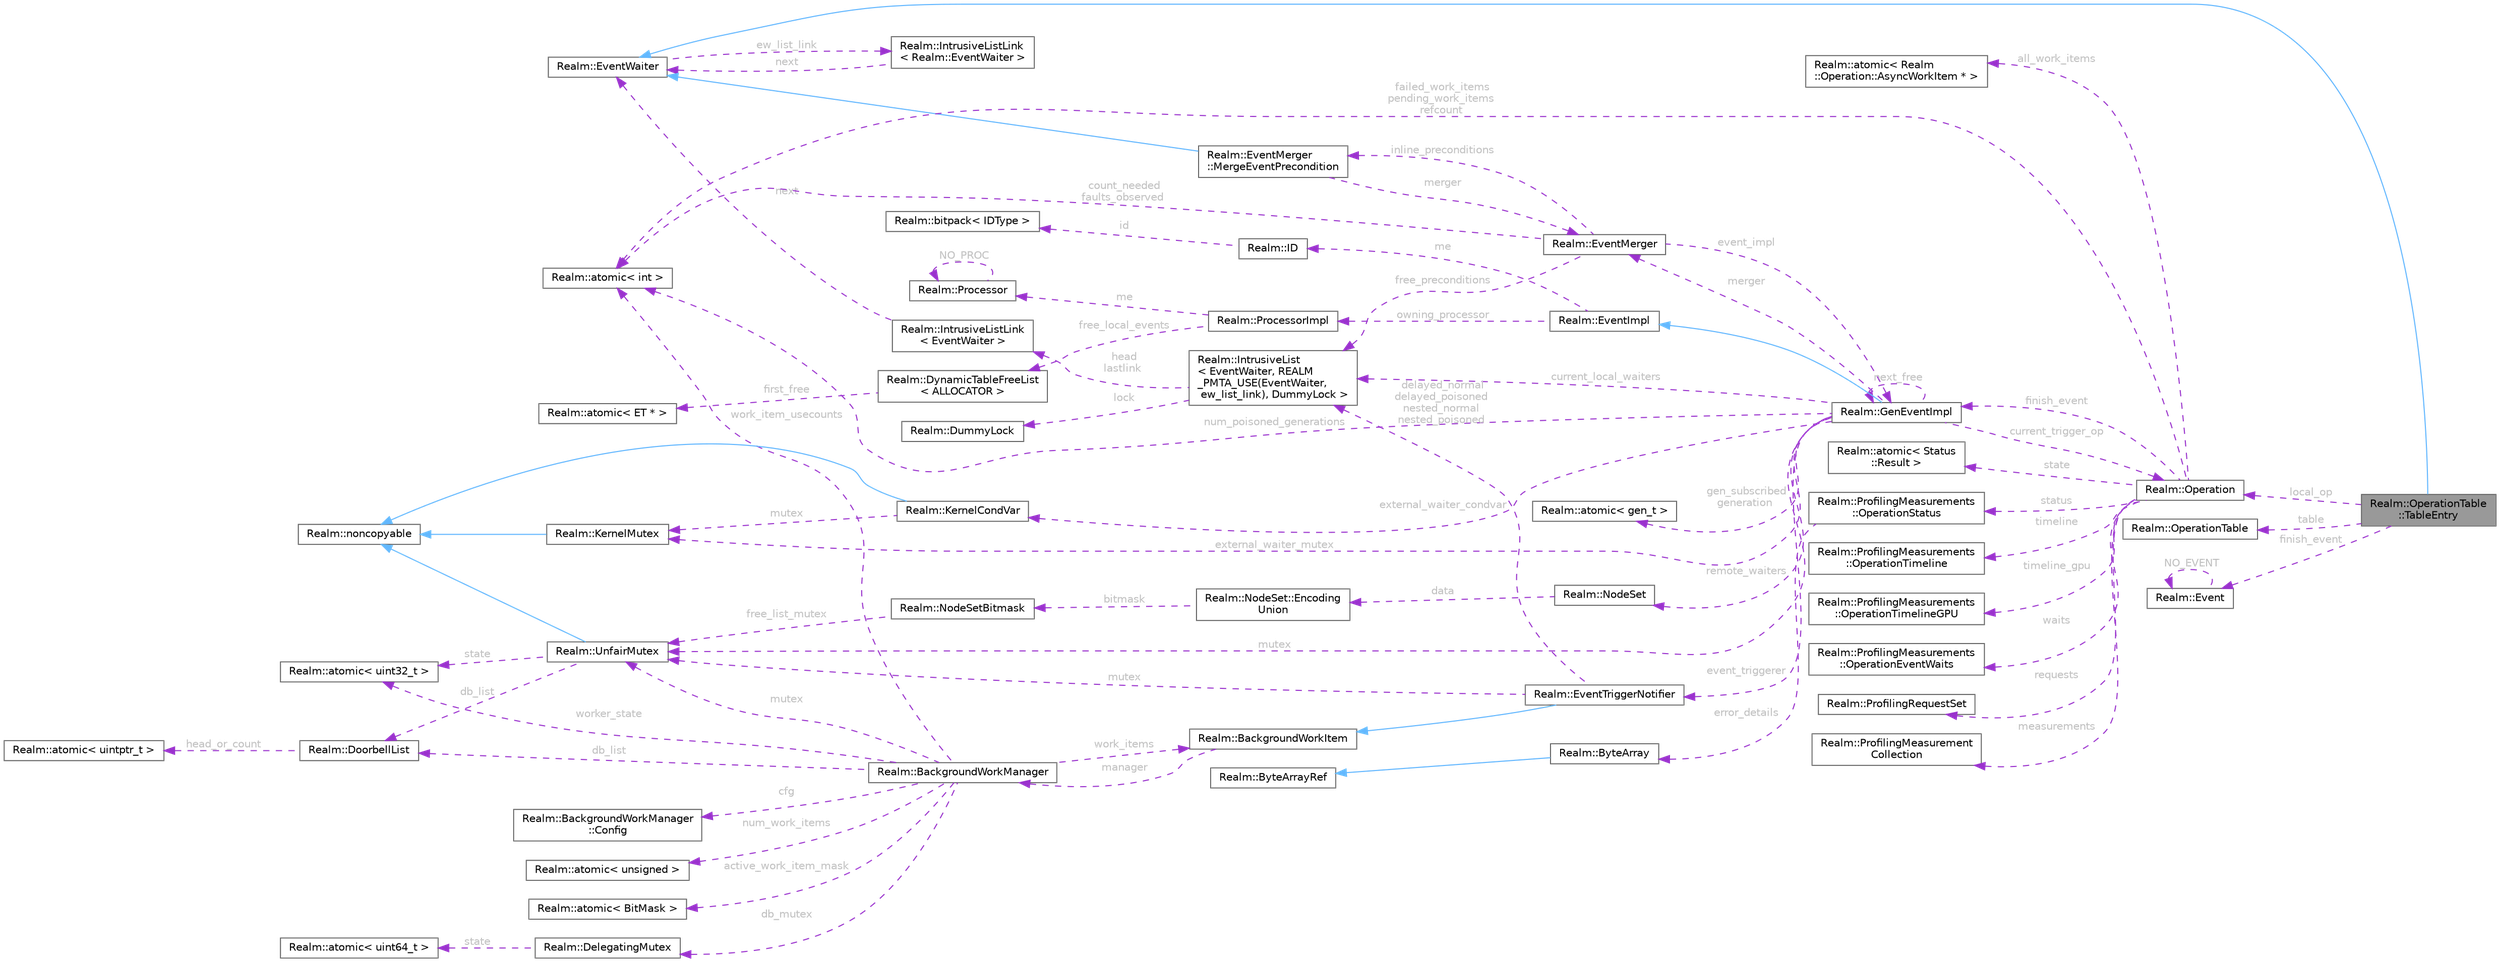 digraph "Realm::OperationTable::TableEntry"
{
 // LATEX_PDF_SIZE
  bgcolor="transparent";
  edge [fontname=Helvetica,fontsize=10,labelfontname=Helvetica,labelfontsize=10];
  node [fontname=Helvetica,fontsize=10,shape=box,height=0.2,width=0.4];
  rankdir="LR";
  Node1 [id="Node000001",label="Realm::OperationTable\l::TableEntry",height=0.2,width=0.4,color="gray40", fillcolor="grey60", style="filled", fontcolor="black",tooltip=" "];
  Node2 -> Node1 [id="edge1_Node000001_Node000002",dir="back",color="steelblue1",style="solid",tooltip=" "];
  Node2 [id="Node000002",label="Realm::EventWaiter",height=0.2,width=0.4,color="gray40", fillcolor="white", style="filled",URL="$classRealm_1_1EventWaiter.html",tooltip=" "];
  Node3 -> Node2 [id="edge2_Node000002_Node000003",dir="back",color="darkorchid3",style="dashed",tooltip=" ",label=" ew_list_link",fontcolor="grey" ];
  Node3 [id="Node000003",label="Realm::IntrusiveListLink\l\< Realm::EventWaiter \>",height=0.2,width=0.4,color="gray40", fillcolor="white", style="filled",URL="$structRealm_1_1IntrusiveListLink.html",tooltip=" "];
  Node2 -> Node3 [id="edge3_Node000003_Node000002",dir="back",color="darkorchid3",style="dashed",tooltip=" ",label=" next",fontcolor="grey" ];
  Node4 -> Node1 [id="edge4_Node000001_Node000004",dir="back",color="darkorchid3",style="dashed",tooltip=" ",label=" table",fontcolor="grey" ];
  Node4 [id="Node000004",label="Realm::OperationTable",height=0.2,width=0.4,color="gray40", fillcolor="white", style="filled",URL="$classRealm_1_1OperationTable.html",tooltip=" "];
  Node5 -> Node1 [id="edge5_Node000001_Node000005",dir="back",color="darkorchid3",style="dashed",tooltip=" ",label=" finish_event",fontcolor="grey" ];
  Node5 [id="Node000005",label="Realm::Event",height=0.2,width=0.4,color="gray40", fillcolor="white", style="filled",URL="$classRealm_1_1Event.html",tooltip=" "];
  Node5 -> Node5 [id="edge6_Node000005_Node000005",dir="back",color="darkorchid3",style="dashed",tooltip=" ",label=" NO_EVENT",fontcolor="grey" ];
  Node6 -> Node1 [id="edge7_Node000001_Node000006",dir="back",color="darkorchid3",style="dashed",tooltip=" ",label=" local_op",fontcolor="grey" ];
  Node6 [id="Node000006",label="Realm::Operation",height=0.2,width=0.4,color="gray40", fillcolor="white", style="filled",URL="$classRealm_1_1Operation.html",tooltip=" "];
  Node7 -> Node6 [id="edge8_Node000006_Node000007",dir="back",color="darkorchid3",style="dashed",tooltip=" ",label=" finish_event",fontcolor="grey" ];
  Node7 [id="Node000007",label="Realm::GenEventImpl",height=0.2,width=0.4,color="gray40", fillcolor="white", style="filled",URL="$classRealm_1_1GenEventImpl.html",tooltip=" "];
  Node8 -> Node7 [id="edge9_Node000007_Node000008",dir="back",color="steelblue1",style="solid",tooltip=" "];
  Node8 [id="Node000008",label="Realm::EventImpl",height=0.2,width=0.4,color="gray40", fillcolor="white", style="filled",URL="$classRealm_1_1EventImpl.html",tooltip=" "];
  Node9 -> Node8 [id="edge10_Node000008_Node000009",dir="back",color="darkorchid3",style="dashed",tooltip=" ",label=" me",fontcolor="grey" ];
  Node9 [id="Node000009",label="Realm::ID",height=0.2,width=0.4,color="gray40", fillcolor="white", style="filled",URL="$classRealm_1_1ID.html",tooltip=" "];
  Node10 -> Node9 [id="edge11_Node000009_Node000010",dir="back",color="darkorchid3",style="dashed",tooltip=" ",label=" id",fontcolor="grey" ];
  Node10 [id="Node000010",label="Realm::bitpack\< IDType \>",height=0.2,width=0.4,color="gray40", fillcolor="white", style="filled",URL="$classRealm_1_1bitpack.html",tooltip=" "];
  Node11 -> Node8 [id="edge12_Node000008_Node000011",dir="back",color="darkorchid3",style="dashed",tooltip=" ",label=" owning_processor",fontcolor="grey" ];
  Node11 [id="Node000011",label="Realm::ProcessorImpl",height=0.2,width=0.4,color="gray40", fillcolor="white", style="filled",URL="$classRealm_1_1ProcessorImpl.html",tooltip=" "];
  Node12 -> Node11 [id="edge13_Node000011_Node000012",dir="back",color="darkorchid3",style="dashed",tooltip=" ",label=" free_local_events",fontcolor="grey" ];
  Node12 [id="Node000012",label="Realm::DynamicTableFreeList\l\< ALLOCATOR \>",height=0.2,width=0.4,color="gray40", fillcolor="white", style="filled",URL="$classRealm_1_1DynamicTableFreeList.html",tooltip=" "];
  Node13 -> Node12 [id="edge14_Node000012_Node000013",dir="back",color="darkorchid3",style="dashed",tooltip=" ",label=" first_free",fontcolor="grey" ];
  Node13 [id="Node000013",label="Realm::atomic\< ET * \>",height=0.2,width=0.4,color="gray40", fillcolor="white", style="filled",URL="$classRealm_1_1atomic.html",tooltip=" "];
  Node14 -> Node11 [id="edge15_Node000011_Node000014",dir="back",color="darkorchid3",style="dashed",tooltip=" ",label=" me",fontcolor="grey" ];
  Node14 [id="Node000014",label="Realm::Processor",height=0.2,width=0.4,color="gray40", fillcolor="white", style="filled",URL="$classRealm_1_1Processor.html",tooltip=" "];
  Node14 -> Node14 [id="edge16_Node000014_Node000014",dir="back",color="darkorchid3",style="dashed",tooltip=" ",label=" NO_PROC",fontcolor="grey" ];
  Node15 -> Node7 [id="edge17_Node000007_Node000015",dir="back",color="darkorchid3",style="dashed",tooltip=" ",label=" gen_subscribed\ngeneration",fontcolor="grey" ];
  Node15 [id="Node000015",label="Realm::atomic\< gen_t \>",height=0.2,width=0.4,color="gray40", fillcolor="white", style="filled",URL="$classRealm_1_1atomic.html",tooltip=" "];
  Node16 -> Node7 [id="edge18_Node000007_Node000016",dir="back",color="darkorchid3",style="dashed",tooltip=" ",label=" num_poisoned_generations",fontcolor="grey" ];
  Node16 [id="Node000016",label="Realm::atomic\< int \>",height=0.2,width=0.4,color="gray40", fillcolor="white", style="filled",URL="$classRealm_1_1atomic.html",tooltip=" "];
  Node7 -> Node7 [id="edge19_Node000007_Node000007",dir="back",color="darkorchid3",style="dashed",tooltip=" ",label=" next_free",fontcolor="grey" ];
  Node17 -> Node7 [id="edge20_Node000007_Node000017",dir="back",color="darkorchid3",style="dashed",tooltip=" ",label=" merger",fontcolor="grey" ];
  Node17 [id="Node000017",label="Realm::EventMerger",height=0.2,width=0.4,color="gray40", fillcolor="white", style="filled",URL="$classRealm_1_1EventMerger.html",tooltip=" "];
  Node7 -> Node17 [id="edge21_Node000017_Node000007",dir="back",color="darkorchid3",style="dashed",tooltip=" ",label=" event_impl",fontcolor="grey" ];
  Node16 -> Node17 [id="edge22_Node000017_Node000016",dir="back",color="darkorchid3",style="dashed",tooltip=" ",label=" count_needed\nfaults_observed",fontcolor="grey" ];
  Node18 -> Node17 [id="edge23_Node000017_Node000018",dir="back",color="darkorchid3",style="dashed",tooltip=" ",label=" inline_preconditions",fontcolor="grey" ];
  Node18 [id="Node000018",label="Realm::EventMerger\l::MergeEventPrecondition",height=0.2,width=0.4,color="gray40", fillcolor="white", style="filled",URL="$classRealm_1_1EventMerger_1_1MergeEventPrecondition.html",tooltip=" "];
  Node2 -> Node18 [id="edge24_Node000018_Node000002",dir="back",color="steelblue1",style="solid",tooltip=" "];
  Node17 -> Node18 [id="edge25_Node000018_Node000017",dir="back",color="darkorchid3",style="dashed",tooltip=" ",label=" merger",fontcolor="grey" ];
  Node19 -> Node17 [id="edge26_Node000017_Node000019",dir="back",color="darkorchid3",style="dashed",tooltip=" ",label=" free_preconditions",fontcolor="grey" ];
  Node19 [id="Node000019",label="Realm::IntrusiveList\l\< EventWaiter, REALM\l_PMTA_USE(EventWaiter,\l ew_list_link), DummyLock \>",height=0.2,width=0.4,color="gray40", fillcolor="white", style="filled",URL="$classRealm_1_1IntrusiveList.html",tooltip=" "];
  Node20 -> Node19 [id="edge27_Node000019_Node000020",dir="back",color="darkorchid3",style="dashed",tooltip=" ",label=" lock",fontcolor="grey" ];
  Node20 [id="Node000020",label="Realm::DummyLock",height=0.2,width=0.4,color="gray40", fillcolor="white", style="filled",URL="$classRealm_1_1DummyLock.html",tooltip=" "];
  Node21 -> Node19 [id="edge28_Node000019_Node000021",dir="back",color="darkorchid3",style="dashed",tooltip=" ",label=" head\nlastlink",fontcolor="grey" ];
  Node21 [id="Node000021",label="Realm::IntrusiveListLink\l\< EventWaiter \>",height=0.2,width=0.4,color="gray40", fillcolor="white", style="filled",URL="$structRealm_1_1IntrusiveListLink.html",tooltip=" "];
  Node2 -> Node21 [id="edge29_Node000021_Node000002",dir="back",color="darkorchid3",style="dashed",tooltip=" ",label=" next",fontcolor="grey" ];
  Node22 -> Node7 [id="edge30_Node000007_Node000022",dir="back",color="darkorchid3",style="dashed",tooltip=" ",label=" event_triggerer",fontcolor="grey" ];
  Node22 [id="Node000022",label="Realm::EventTriggerNotifier",height=0.2,width=0.4,color="gray40", fillcolor="white", style="filled",URL="$classRealm_1_1EventTriggerNotifier.html",tooltip=" "];
  Node23 -> Node22 [id="edge31_Node000022_Node000023",dir="back",color="steelblue1",style="solid",tooltip=" "];
  Node23 [id="Node000023",label="Realm::BackgroundWorkItem",height=0.2,width=0.4,color="gray40", fillcolor="white", style="filled",URL="$classRealm_1_1BackgroundWorkItem.html",tooltip=" "];
  Node24 -> Node23 [id="edge32_Node000023_Node000024",dir="back",color="darkorchid3",style="dashed",tooltip=" ",label=" manager",fontcolor="grey" ];
  Node24 [id="Node000024",label="Realm::BackgroundWorkManager",height=0.2,width=0.4,color="gray40", fillcolor="white", style="filled",URL="$classRealm_1_1BackgroundWorkManager.html",tooltip=" "];
  Node25 -> Node24 [id="edge33_Node000024_Node000025",dir="back",color="darkorchid3",style="dashed",tooltip=" ",label=" cfg",fontcolor="grey" ];
  Node25 [id="Node000025",label="Realm::BackgroundWorkManager\l::Config",height=0.2,width=0.4,color="gray40", fillcolor="white", style="filled",URL="$structRealm_1_1BackgroundWorkManager_1_1Config.html",tooltip=" "];
  Node26 -> Node24 [id="edge34_Node000024_Node000026",dir="back",color="darkorchid3",style="dashed",tooltip=" ",label=" mutex",fontcolor="grey" ];
  Node26 [id="Node000026",label="Realm::UnfairMutex",height=0.2,width=0.4,color="gray40", fillcolor="white", style="filled",URL="$classRealm_1_1UnfairMutex.html",tooltip=" "];
  Node27 -> Node26 [id="edge35_Node000026_Node000027",dir="back",color="steelblue1",style="solid",tooltip=" "];
  Node27 [id="Node000027",label="Realm::noncopyable",height=0.2,width=0.4,color="gray40", fillcolor="white", style="filled",URL="$classRealm_1_1noncopyable.html",tooltip=" "];
  Node28 -> Node26 [id="edge36_Node000026_Node000028",dir="back",color="darkorchid3",style="dashed",tooltip=" ",label=" state",fontcolor="grey" ];
  Node28 [id="Node000028",label="Realm::atomic\< uint32_t \>",height=0.2,width=0.4,color="gray40", fillcolor="white", style="filled",URL="$classRealm_1_1atomic.html",tooltip=" "];
  Node29 -> Node26 [id="edge37_Node000026_Node000029",dir="back",color="darkorchid3",style="dashed",tooltip=" ",label=" db_list",fontcolor="grey" ];
  Node29 [id="Node000029",label="Realm::DoorbellList",height=0.2,width=0.4,color="gray40", fillcolor="white", style="filled",URL="$classRealm_1_1DoorbellList.html",tooltip=" "];
  Node30 -> Node29 [id="edge38_Node000029_Node000030",dir="back",color="darkorchid3",style="dashed",tooltip=" ",label=" head_or_count",fontcolor="grey" ];
  Node30 [id="Node000030",label="Realm::atomic\< uintptr_t \>",height=0.2,width=0.4,color="gray40", fillcolor="white", style="filled",URL="$classRealm_1_1atomic.html",tooltip=" "];
  Node31 -> Node24 [id="edge39_Node000024_Node000031",dir="back",color="darkorchid3",style="dashed",tooltip=" ",label=" num_work_items",fontcolor="grey" ];
  Node31 [id="Node000031",label="Realm::atomic\< unsigned \>",height=0.2,width=0.4,color="gray40", fillcolor="white", style="filled",URL="$classRealm_1_1atomic.html",tooltip=" "];
  Node32 -> Node24 [id="edge40_Node000024_Node000032",dir="back",color="darkorchid3",style="dashed",tooltip=" ",label=" active_work_item_mask",fontcolor="grey" ];
  Node32 [id="Node000032",label="Realm::atomic\< BitMask \>",height=0.2,width=0.4,color="gray40", fillcolor="white", style="filled",URL="$classRealm_1_1atomic.html",tooltip=" "];
  Node16 -> Node24 [id="edge41_Node000024_Node000016",dir="back",color="darkorchid3",style="dashed",tooltip=" ",label=" work_item_usecounts",fontcolor="grey" ];
  Node23 -> Node24 [id="edge42_Node000024_Node000023",dir="back",color="darkorchid3",style="dashed",tooltip=" ",label=" work_items",fontcolor="grey" ];
  Node28 -> Node24 [id="edge43_Node000024_Node000028",dir="back",color="darkorchid3",style="dashed",tooltip=" ",label=" worker_state",fontcolor="grey" ];
  Node33 -> Node24 [id="edge44_Node000024_Node000033",dir="back",color="darkorchid3",style="dashed",tooltip=" ",label=" db_mutex",fontcolor="grey" ];
  Node33 [id="Node000033",label="Realm::DelegatingMutex",height=0.2,width=0.4,color="gray40", fillcolor="white", style="filled",URL="$classRealm_1_1DelegatingMutex.html",tooltip=" "];
  Node34 -> Node33 [id="edge45_Node000033_Node000034",dir="back",color="darkorchid3",style="dashed",tooltip=" ",label=" state",fontcolor="grey" ];
  Node34 [id="Node000034",label="Realm::atomic\< uint64_t \>",height=0.2,width=0.4,color="gray40", fillcolor="white", style="filled",URL="$classRealm_1_1atomic.html",tooltip=" "];
  Node29 -> Node24 [id="edge46_Node000024_Node000029",dir="back",color="darkorchid3",style="dashed",tooltip=" ",label=" db_list",fontcolor="grey" ];
  Node26 -> Node22 [id="edge47_Node000022_Node000026",dir="back",color="darkorchid3",style="dashed",tooltip=" ",label=" mutex",fontcolor="grey" ];
  Node19 -> Node22 [id="edge48_Node000022_Node000019",dir="back",color="darkorchid3",style="dashed",tooltip=" ",label=" delayed_normal\ndelayed_poisoned\nnested_normal\nnested_poisoned",fontcolor="grey" ];
  Node26 -> Node7 [id="edge49_Node000007_Node000026",dir="back",color="darkorchid3",style="dashed",tooltip=" ",label=" mutex",fontcolor="grey" ];
  Node6 -> Node7 [id="edge50_Node000007_Node000006",dir="back",color="darkorchid3",style="dashed",tooltip=" ",label=" current_trigger_op",fontcolor="grey" ];
  Node19 -> Node7 [id="edge51_Node000007_Node000019",dir="back",color="darkorchid3",style="dashed",tooltip=" ",label=" current_local_waiters",fontcolor="grey" ];
  Node35 -> Node7 [id="edge52_Node000007_Node000035",dir="back",color="darkorchid3",style="dashed",tooltip=" ",label=" external_waiter_mutex",fontcolor="grey" ];
  Node35 [id="Node000035",label="Realm::KernelMutex",height=0.2,width=0.4,color="gray40", fillcolor="white", style="filled",URL="$classRealm_1_1KernelMutex.html",tooltip=" "];
  Node27 -> Node35 [id="edge53_Node000035_Node000027",dir="back",color="steelblue1",style="solid",tooltip=" "];
  Node36 -> Node7 [id="edge54_Node000007_Node000036",dir="back",color="darkorchid3",style="dashed",tooltip=" ",label=" external_waiter_condvar",fontcolor="grey" ];
  Node36 [id="Node000036",label="Realm::KernelCondVar",height=0.2,width=0.4,color="gray40", fillcolor="white", style="filled",URL="$classRealm_1_1KernelCondVar.html",tooltip=" "];
  Node27 -> Node36 [id="edge55_Node000036_Node000027",dir="back",color="steelblue1",style="solid",tooltip=" "];
  Node35 -> Node36 [id="edge56_Node000036_Node000035",dir="back",color="darkorchid3",style="dashed",tooltip=" ",label=" mutex",fontcolor="grey" ];
  Node37 -> Node7 [id="edge57_Node000007_Node000037",dir="back",color="darkorchid3",style="dashed",tooltip=" ",label=" remote_waiters",fontcolor="grey" ];
  Node37 [id="Node000037",label="Realm::NodeSet",height=0.2,width=0.4,color="gray40", fillcolor="white", style="filled",URL="$classRealm_1_1NodeSet.html",tooltip=" "];
  Node38 -> Node37 [id="edge58_Node000037_Node000038",dir="back",color="darkorchid3",style="dashed",tooltip=" ",label=" data",fontcolor="grey" ];
  Node38 [id="Node000038",label="Realm::NodeSet::Encoding\lUnion",height=0.2,width=0.4,color="gray40", fillcolor="white", style="filled",URL="$unionRealm_1_1NodeSet_1_1EncodingUnion.html",tooltip=" "];
  Node39 -> Node38 [id="edge59_Node000038_Node000039",dir="back",color="darkorchid3",style="dashed",tooltip=" ",label=" bitmask",fontcolor="grey" ];
  Node39 [id="Node000039",label="Realm::NodeSetBitmask",height=0.2,width=0.4,color="gray40", fillcolor="white", style="filled",URL="$classRealm_1_1NodeSetBitmask.html",tooltip=" "];
  Node26 -> Node39 [id="edge60_Node000039_Node000026",dir="back",color="darkorchid3",style="dashed",tooltip=" ",label=" free_list_mutex",fontcolor="grey" ];
  Node16 -> Node6 [id="edge61_Node000006_Node000016",dir="back",color="darkorchid3",style="dashed",tooltip=" ",label=" failed_work_items\npending_work_items\nrefcount",fontcolor="grey" ];
  Node40 -> Node6 [id="edge62_Node000006_Node000040",dir="back",color="darkorchid3",style="dashed",tooltip=" ",label=" state",fontcolor="grey" ];
  Node40 [id="Node000040",label="Realm::atomic\< Status\l::Result \>",height=0.2,width=0.4,color="gray40", fillcolor="white", style="filled",URL="$classRealm_1_1atomic.html",tooltip=" "];
  Node41 -> Node6 [id="edge63_Node000006_Node000041",dir="back",color="darkorchid3",style="dashed",tooltip=" ",label=" status",fontcolor="grey" ];
  Node41 [id="Node000041",label="Realm::ProfilingMeasurements\l::OperationStatus",height=0.2,width=0.4,color="gray40", fillcolor="white", style="filled",URL="$structRealm_1_1ProfilingMeasurements_1_1OperationStatus.html",tooltip=" "];
  Node42 -> Node41 [id="edge64_Node000041_Node000042",dir="back",color="darkorchid3",style="dashed",tooltip=" ",label=" error_details",fontcolor="grey" ];
  Node42 [id="Node000042",label="Realm::ByteArray",height=0.2,width=0.4,color="gray40", fillcolor="white", style="filled",URL="$classRealm_1_1ByteArray.html",tooltip=" "];
  Node43 -> Node42 [id="edge65_Node000042_Node000043",dir="back",color="steelblue1",style="solid",tooltip=" "];
  Node43 [id="Node000043",label="Realm::ByteArrayRef",height=0.2,width=0.4,color="gray40", fillcolor="white", style="filled",URL="$classRealm_1_1ByteArrayRef.html",tooltip=" "];
  Node44 -> Node6 [id="edge66_Node000006_Node000044",dir="back",color="darkorchid3",style="dashed",tooltip=" ",label=" timeline",fontcolor="grey" ];
  Node44 [id="Node000044",label="Realm::ProfilingMeasurements\l::OperationTimeline",height=0.2,width=0.4,color="gray40", fillcolor="white", style="filled",URL="$structRealm_1_1ProfilingMeasurements_1_1OperationTimeline.html",tooltip=" "];
  Node45 -> Node6 [id="edge67_Node000006_Node000045",dir="back",color="darkorchid3",style="dashed",tooltip=" ",label=" timeline_gpu",fontcolor="grey" ];
  Node45 [id="Node000045",label="Realm::ProfilingMeasurements\l::OperationTimelineGPU",height=0.2,width=0.4,color="gray40", fillcolor="white", style="filled",URL="$structRealm_1_1ProfilingMeasurements_1_1OperationTimelineGPU.html",tooltip=" "];
  Node46 -> Node6 [id="edge68_Node000006_Node000046",dir="back",color="darkorchid3",style="dashed",tooltip=" ",label=" waits",fontcolor="grey" ];
  Node46 [id="Node000046",label="Realm::ProfilingMeasurements\l::OperationEventWaits",height=0.2,width=0.4,color="gray40", fillcolor="white", style="filled",URL="$structRealm_1_1ProfilingMeasurements_1_1OperationEventWaits.html",tooltip=" "];
  Node47 -> Node6 [id="edge69_Node000006_Node000047",dir="back",color="darkorchid3",style="dashed",tooltip=" ",label=" requests",fontcolor="grey" ];
  Node47 [id="Node000047",label="Realm::ProfilingRequestSet",height=0.2,width=0.4,color="gray40", fillcolor="white", style="filled",URL="$classRealm_1_1ProfilingRequestSet.html",tooltip=" "];
  Node48 -> Node6 [id="edge70_Node000006_Node000048",dir="back",color="darkorchid3",style="dashed",tooltip=" ",label=" measurements",fontcolor="grey" ];
  Node48 [id="Node000048",label="Realm::ProfilingMeasurement\lCollection",height=0.2,width=0.4,color="gray40", fillcolor="white", style="filled",URL="$classRealm_1_1ProfilingMeasurementCollection.html",tooltip=" "];
  Node49 -> Node6 [id="edge71_Node000006_Node000049",dir="back",color="darkorchid3",style="dashed",tooltip=" ",label=" all_work_items",fontcolor="grey" ];
  Node49 [id="Node000049",label="Realm::atomic\< Realm\l::Operation::AsyncWorkItem * \>",height=0.2,width=0.4,color="gray40", fillcolor="white", style="filled",URL="$classRealm_1_1atomic.html",tooltip=" "];
}
